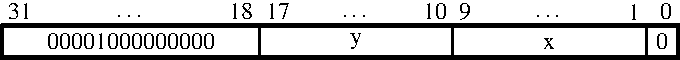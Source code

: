 pen my_pen = TimesRoman()+2+fontsize(12);
defaultpen(my_pen);

size(12cm, 0);

draw((0,0)--(0,1)--(21,1)--(21,0)--cycle);
draw((20,0)--(20,1), linewidth(1));
draw((14,0)--(14,1), linewidth(1));
draw((8,0)--(8,1), linewidth(1));

label("31", (0,1), NE);
label("\ldots", (1,1)--(7,1), N);
label("18", (8,1), NW);
label("17", (8,1), NE);
label("\ldots", (9,1)--(13,1), N);
label("10", (14,1), NW);
label("9", (14,1), NE);
label("\ldots", (15,1)--(19,1), N);
label("1", (20,1), NW);
label("0", (21,1), NW);

label("0", (20,0)--(21, 0), N);
label("x", (14,0)--(20,0), N);
label("y", (8,0)--(14,0), N);
label("00001000000000", (0,0)--(8,0), N);
